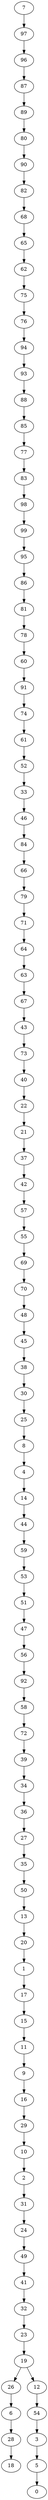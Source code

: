 digraph my_graph {
7 [label=7]
97 [label=97]
96 [label=96]
87 [label=87]
89 [label=89]
80 [label=80]
90 [label=90]
82 [label=82]
68 [label=68]
65 [label=65]
62 [label=62]
75 [label=75]
76 [label=76]
94 [label=94]
93 [label=93]
88 [label=88]
85 [label=85]
77 [label=77]
83 [label=83]
98 [label=98]
99 [label=99]
95 [label=95]
86 [label=86]
81 [label=81]
78 [label=78]
60 [label=60]
91 [label=91]
74 [label=74]
61 [label=61]
52 [label=52]
33 [label=33]
46 [label=46]
84 [label=84]
66 [label=66]
79 [label=79]
71 [label=71]
64 [label=64]
63 [label=63]
67 [label=67]
43 [label=43]
73 [label=73]
40 [label=40]
22 [label=22]
21 [label=21]
37 [label=37]
42 [label=42]
57 [label=57]
55 [label=55]
69 [label=69]
70 [label=70]
48 [label=48]
45 [label=45]
38 [label=38]
30 [label=30]
25 [label=25]
8 [label=8]
4 [label=4]
14 [label=14]
44 [label=44]
59 [label=59]
53 [label=53]
51 [label=51]
47 [label=47]
56 [label=56]
92 [label=92]
58 [label=58]
72 [label=72]
39 [label=39]
34 [label=34]
36 [label=36]
27 [label=27]
35 [label=35]
50 [label=50]
13 [label=13]
20 [label=20]
1 [label=1]
17 [label=17]
15 [label=15]
11 [label=11]
9 [label=9]
16 [label=16]
29 [label=29]
10 [label=10]
2 [label=2]
31 [label=31]
24 [label=24]
49 [label=49]
41 [label=41]
32 [label=32]
23 [label=23]
19 [label=19]
26 [label=26]
6 [label=6]
28 [label=28]
18 [label=18]
12 [label=12]
54 [label=54]
3 [label=3]
5 [label=5]
0 [label=0]
7->97
97->96
96->87
87->89
89->80
80->90
90->82
82->68
68->65
65->62
62->75
75->76
76->94
94->93
93->88
88->85
85->77
77->83
83->98
98->99
99->95
95->86
86->81
81->78
78->60
60->91
91->74
74->61
61->52
52->33
33->46
46->84
84->66
66->79
79->71
71->64
64->63
63->67
67->43
43->73
73->40
40->22
22->21
21->37
37->42
42->57
57->55
55->69
69->70
70->48
48->45
45->38
38->30
30->25
25->8
8->4
4->14
14->44
44->59
59->53
53->51
51->47
47->56
56->92
92->58
58->72
72->39
39->34
34->36
36->27
27->35
35->50
50->13
13->20
20->1
1->17
17->15
15->11
11->9
9->16
16->29
29->10
10->2
2->31
31->24
24->49
49->41
41->32
32->23
23->19
19->26
26->6
6->28
28->18
19->12
12->54
54->3
3->5
5->0
}